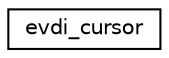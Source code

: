 digraph "圖形化之類別階層"
{
 // LATEX_PDF_SIZE
  edge [fontname="Helvetica",fontsize="10",labelfontname="Helvetica",labelfontsize="10"];
  node [fontname="Helvetica",fontsize="10",shape=record];
  rankdir="LR";
  Node0 [label="evdi_cursor",height=0.2,width=0.4,color="black", fillcolor="white", style="filled",URL="$structevdi__cursor.html",tooltip=" "];
}
